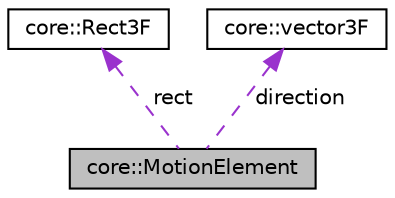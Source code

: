 digraph "core::MotionElement"
{
  edge [fontname="Helvetica",fontsize="10",labelfontname="Helvetica",labelfontsize="10"];
  node [fontname="Helvetica",fontsize="10",shape=record];
  Node1 [label="core::MotionElement",height=0.2,width=0.4,color="black", fillcolor="grey75", style="filled" fontcolor="black"];
  Node2 -> Node1 [dir="back",color="darkorchid3",fontsize="10",style="dashed",label=" rect" ,fontname="Helvetica"];
  Node2 [label="core::Rect3F",height=0.2,width=0.4,color="black", fillcolor="white", style="filled",URL="$structcore_1_1_rect3_f.html"];
  Node3 -> Node1 [dir="back",color="darkorchid3",fontsize="10",style="dashed",label=" direction" ,fontname="Helvetica"];
  Node3 [label="core::vector3F",height=0.2,width=0.4,color="black", fillcolor="white", style="filled",URL="$structcore_1_1vector3_f.html"];
}
